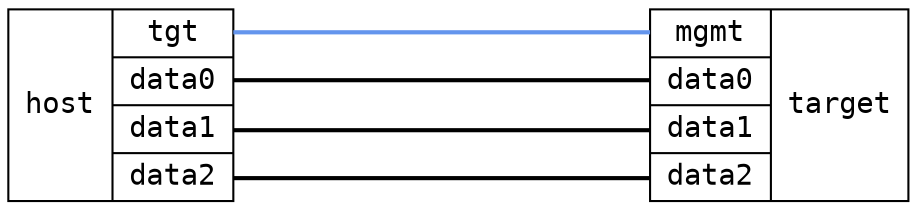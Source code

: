 graph "1x4" {
	layout="neato";
	overlap="false";
	esep="+80";

	node [shape=record, fontname="DejaVu Sans Mono, Book"];
   	edge [color="cornflowerblue", penwidth="2", fontname="DejaVu Serif, Book"];

	host [
	    label="host | { <tgt> tgt | <data0> data0 | <data1>  data1 | <data2>  data2 }",
	    pos="0,12!",
	    kind="controller",
	];

        target [
	    label="{ <mgmt> mgmt | <data0> data0 | <data1> data1 | <data2> data2 } | target",
	    pos="10,12!",

	    kind="infix",
	];

	host:tgt -- target:mgmt [kind=mgmt]
	host:data0 -- target:data0 [color=black]
	host:data1 -- target:data1 [color=black]
	host:data2 -- target:data2 [color=black]
}
